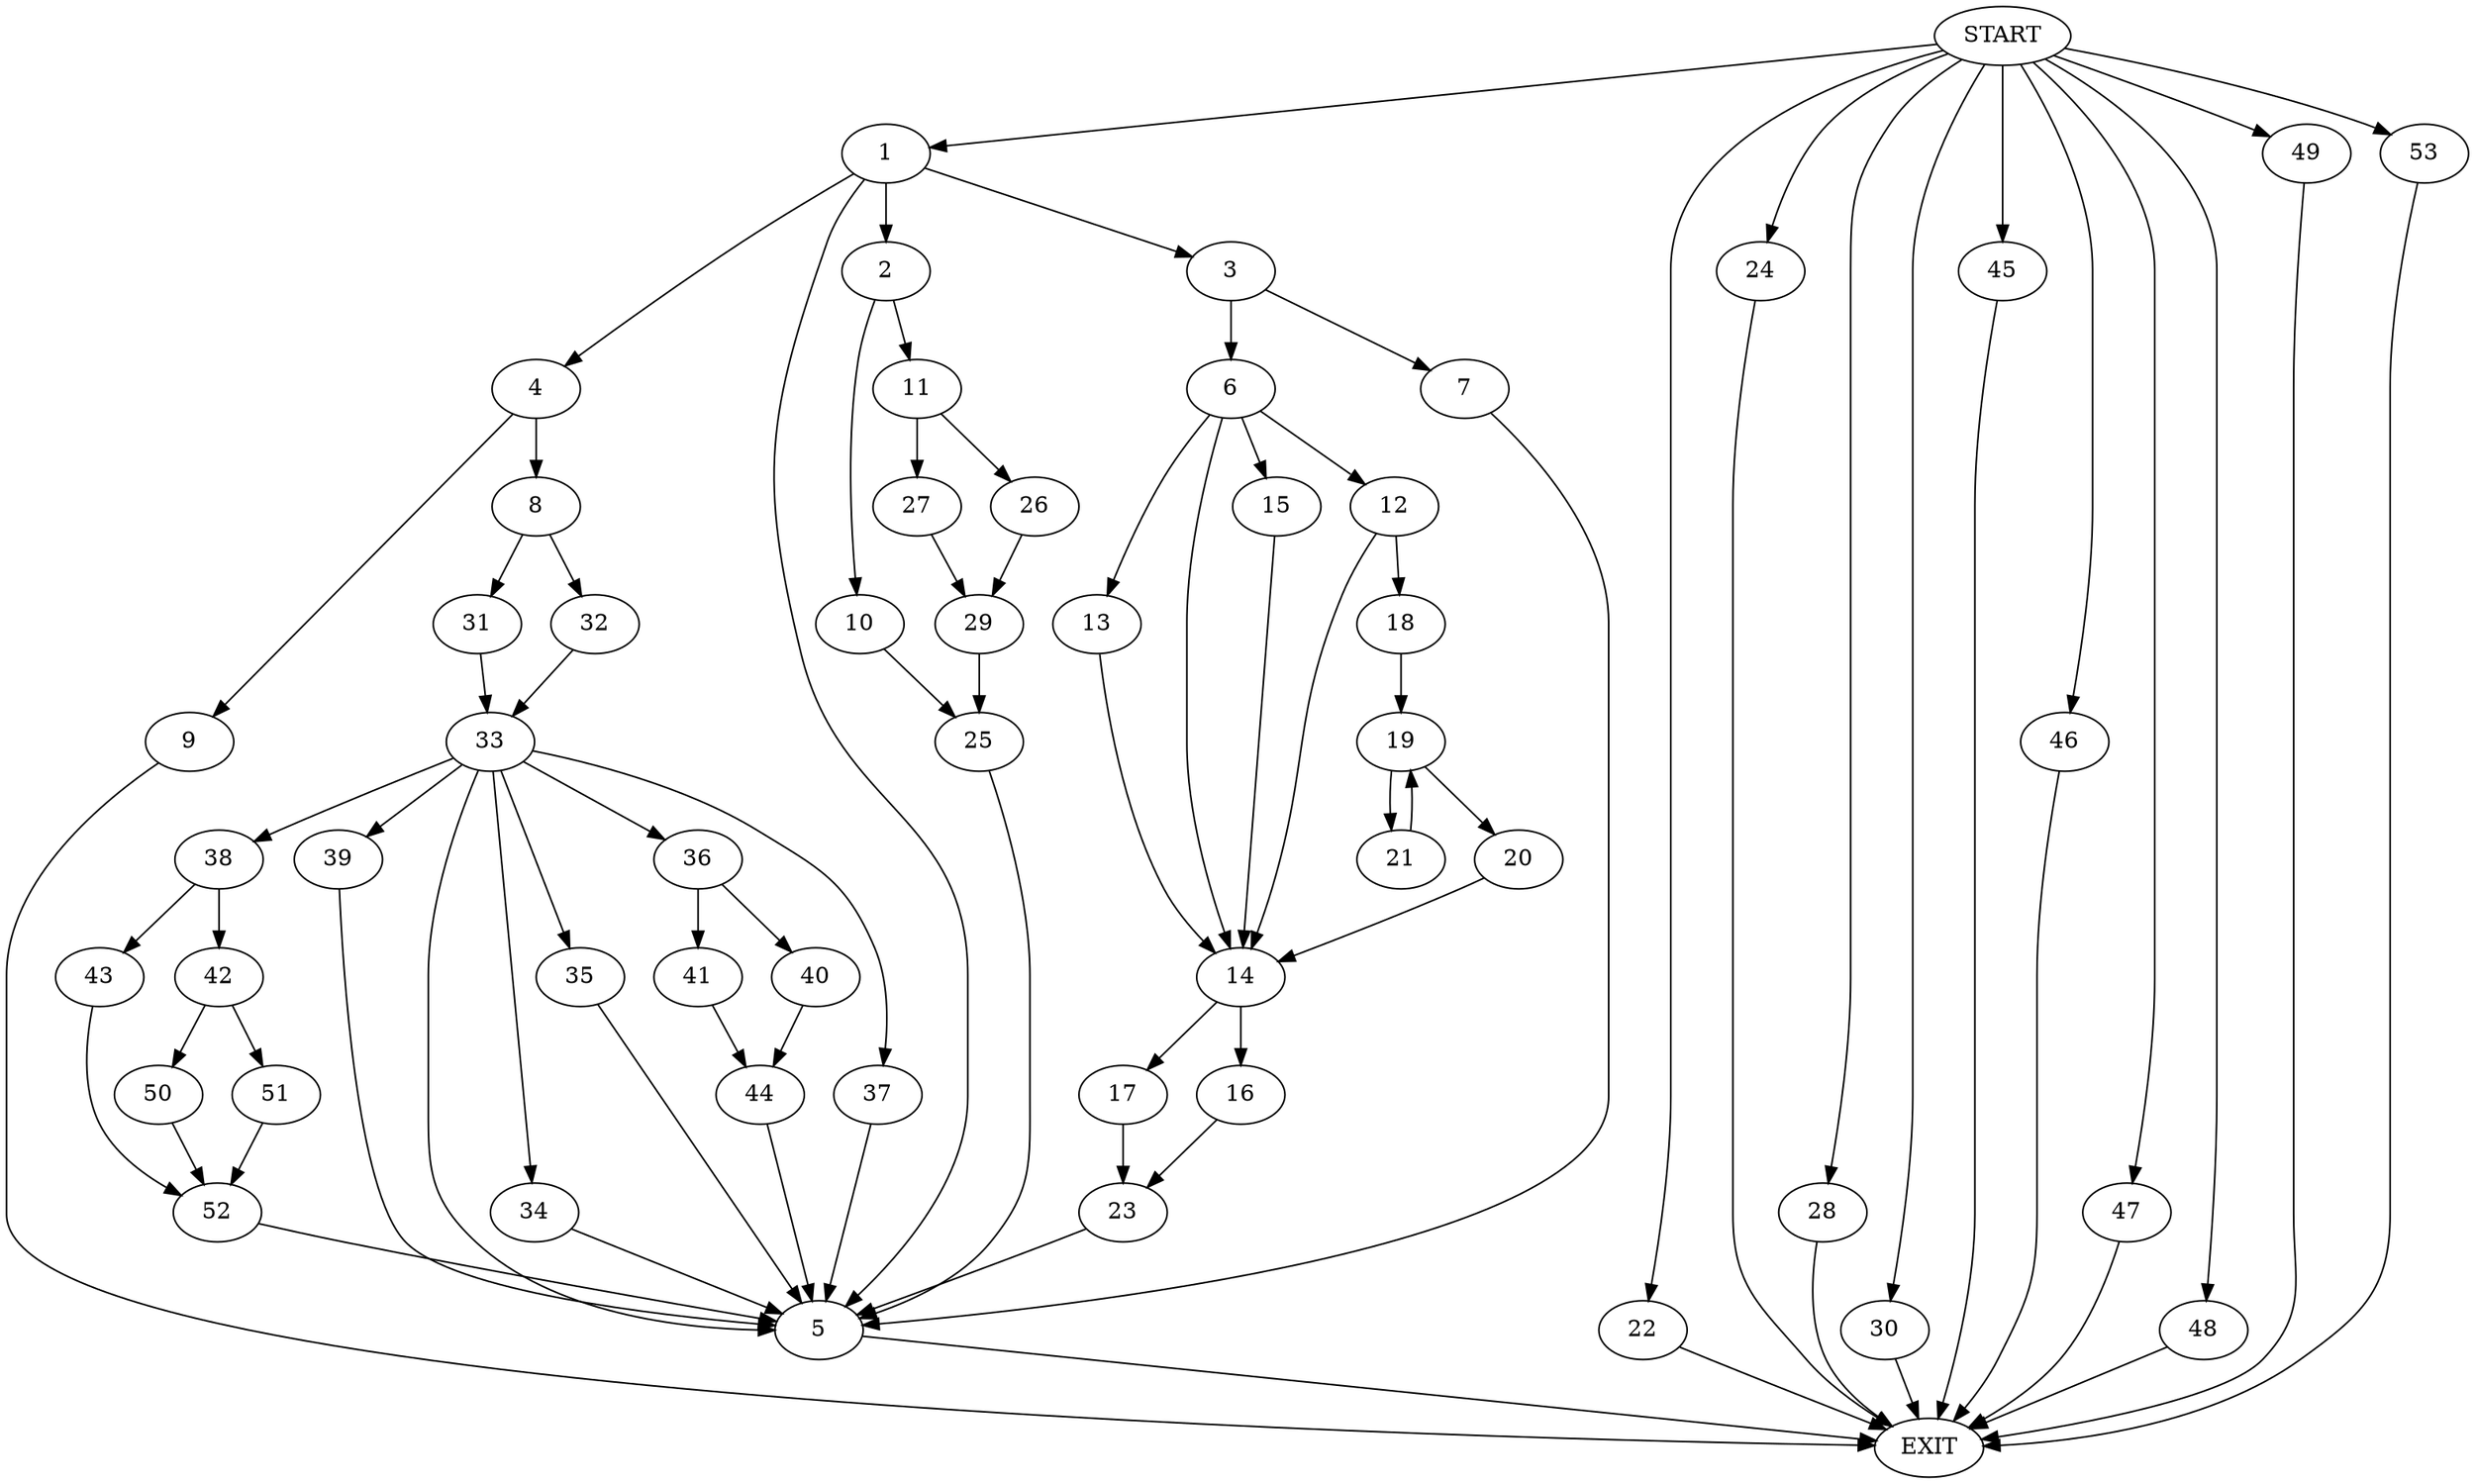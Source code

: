 digraph {
0 [label="START"]
54 [label="EXIT"]
0 -> 1
1 -> 2
1 -> 3
1 -> 4
1 -> 5
5 -> 54
3 -> 6
3 -> 7
4 -> 8
4 -> 9
2 -> 10
2 -> 11
7 -> 5
6 -> 12
6 -> 13
6 -> 14
6 -> 15
15 -> 14
13 -> 14
14 -> 16
14 -> 17
12 -> 18
12 -> 14
18 -> 19
19 -> 20
19 -> 21
20 -> 14
21 -> 19
0 -> 22
22 -> 54
17 -> 23
16 -> 23
23 -> 5
0 -> 24
24 -> 54
10 -> 25
11 -> 26
11 -> 27
25 -> 5
0 -> 28
28 -> 54
26 -> 29
27 -> 29
29 -> 25
0 -> 30
30 -> 54
8 -> 31
8 -> 32
9 -> 54
32 -> 33
31 -> 33
33 -> 34
33 -> 35
33 -> 36
33 -> 37
33 -> 5
33 -> 38
33 -> 39
36 -> 40
36 -> 41
38 -> 42
38 -> 43
34 -> 5
37 -> 5
39 -> 5
35 -> 5
41 -> 44
40 -> 44
44 -> 5
0 -> 45
45 -> 54
0 -> 46
46 -> 54
0 -> 47
47 -> 54
0 -> 48
48 -> 54
0 -> 49
49 -> 54
42 -> 50
42 -> 51
43 -> 52
52 -> 5
51 -> 52
50 -> 52
0 -> 53
53 -> 54
}
